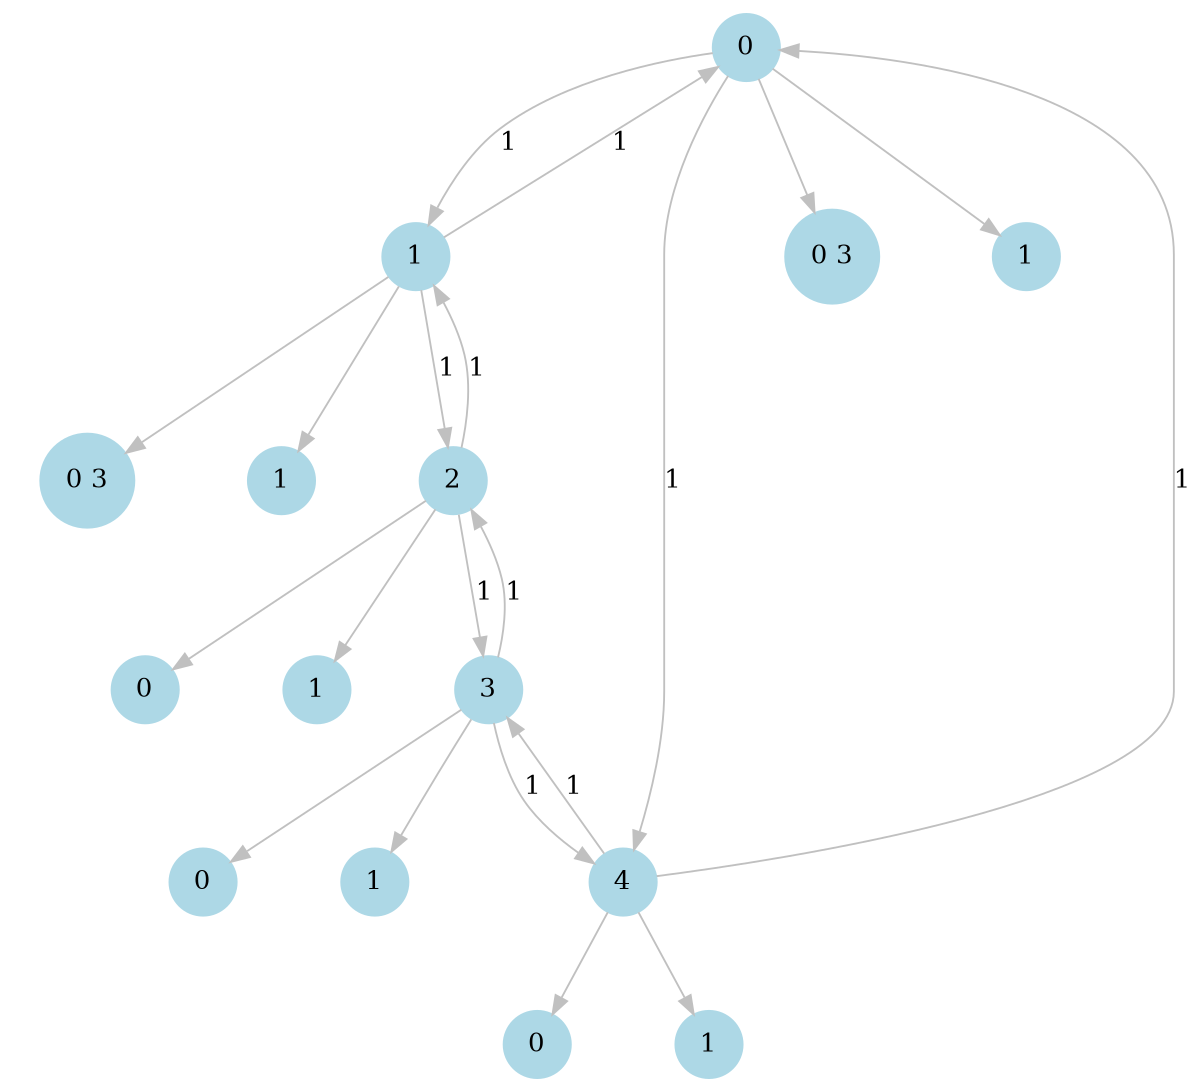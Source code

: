digraph G {
    node [shape=circle, style=filled, color=lightblue];
    edge [color=gray, penwidth=1];
    size="8,8";
    ratio="fill";
    0 -> 1 [label="1"];
    0 -> 4 [label="1"];
    0 -> 00;
    00 [label="0 3"];
    0 -> 10;
    10 [label="1"];
    1 -> 0 [label="1"];
    1 -> 2 [label="1"];
    1 -> 01;
    01 [label="0 3"];
    1 -> 11;
    11 [label="1"];
    2 -> 1 [label="1"];
    2 -> 3 [label="1"];
    2 -> 02;
    02 [label="0"];
    2 -> 12;
    12 [label="1"];
    3 -> 2 [label="1"];
    3 -> 4 [label="1"];
    3 -> 03;
    03 [label="0"];
    3 -> 13;
    13 [label="1"];
    4 -> 0 [label="1"];
    4 -> 3 [label="1"];
    4 -> 04;
    04 [label="0"];
    4 -> 14;
    14 [label="1"];
}
